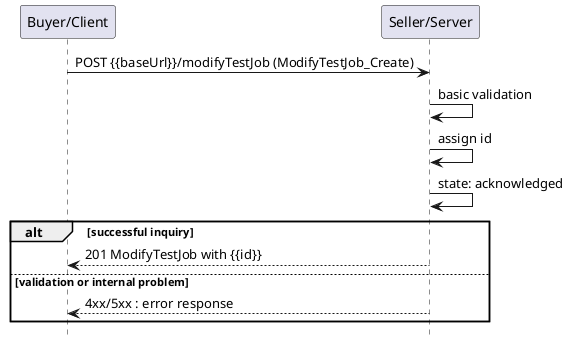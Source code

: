 @startuml useCase10


hide footbox

participant "Buyer/Client" as B
participant "Seller/Server" as S

B -> S : POST {{baseUrl}}/modifyTestJob (ModifyTestJob_Create)

S -> S : basic validation
S -> S : assign id
S -> S : state: acknowledged
alt successful inquiry
    B <-- S : 201 ModifyTestJob with {{id}}
else validation or internal problem
    B <-- S: 4xx/5xx : error response
end

@enduml